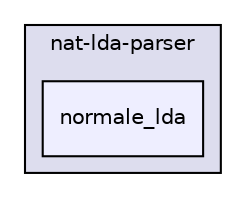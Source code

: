 digraph "libs/nat-lda-parser/normale_lda" {
  compound=true
  node [ fontsize="10", fontname="Helvetica"];
  edge [ labelfontsize="10", labelfontname="Helvetica"];
  subgraph clusterdir_20790db619c66ff3d728ed3ba61023f3 {
    graph [ bgcolor="#ddddee", pencolor="black", label="nat-lda-parser" fontname="Helvetica", fontsize="10", URL="dir_20790db619c66ff3d728ed3ba61023f3.html"]
  dir_94a14a3c197bd861349e4dd566897641 [shape=box, label="normale_lda", style="filled", fillcolor="#eeeeff", pencolor="black", URL="dir_94a14a3c197bd861349e4dd566897641.html"];
  }
}
